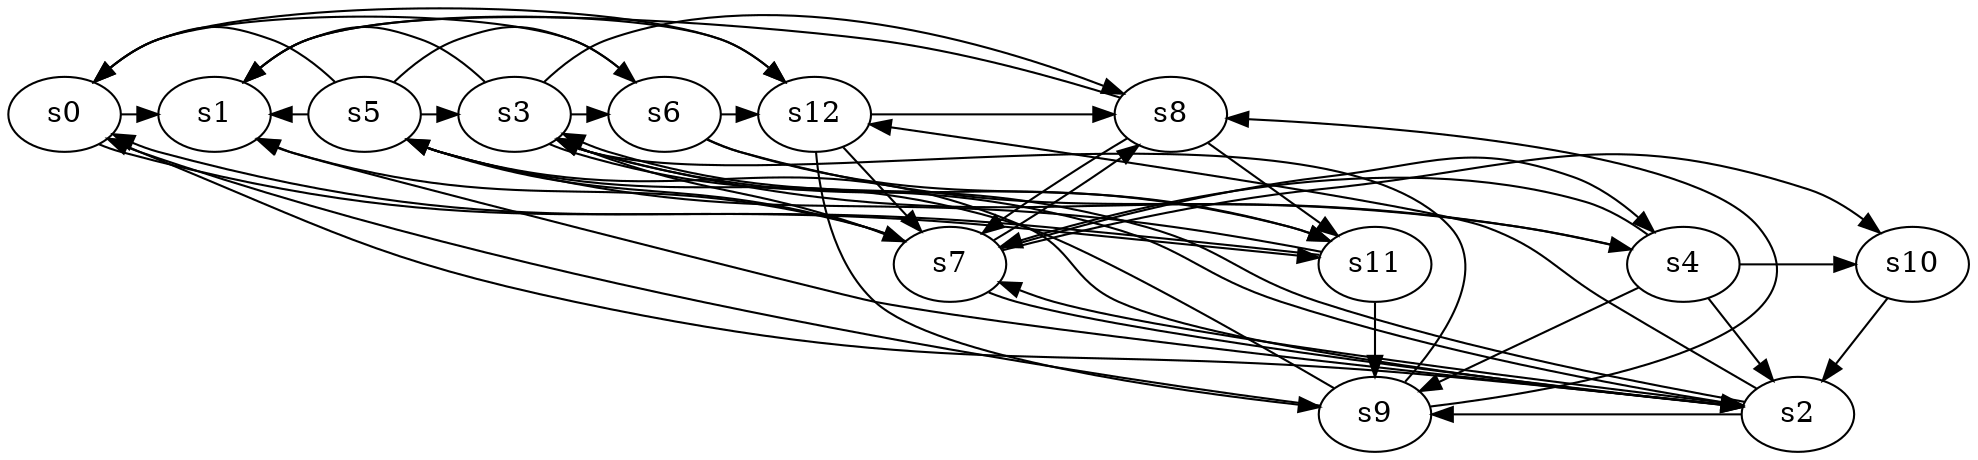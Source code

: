 digraph game_0720_complex_13 {
    s0 [name="s0", player=0, target=1];
    s1 [name="s1", player=1];
    s2 [name="s2", player=1];
    s3 [name="s3", player=0];
    s4 [name="s4", player=1];
    s5 [name="s5", player=0];
    s6 [name="s6", player=1];
    s7 [name="s7", player=1, target=1];
    s8 [name="s8", player=0];
    s9 [name="s9", player=0];
    s10 [name="s10", player=1, target=1];
    s11 [name="s11", player=0];
    s12 [name="s12", player=0];

    s0 -> s1 [constraint="time % 2 == 1 && time % 4 == 1"];
    s0 -> s2 [constraint="time % 2 == 1"];
    s0 -> s11 [constraint="time % 4 == 2"];
    s0 -> s12 [constraint="!(time % 2 == 1)"];
    s1 -> s12 [constraint="!(time % 4 == 3)"];
    s2 -> s1 [constraint="time % 4 == 0 && time % 5 == 0"];
    s2 -> s3 [constraint="time % 2 == 0 && time % 3 == 1"];
    s2 -> s7 [constraint="!(time % 2 == 1)"];
    s2 -> s9 [constraint="time == 1 || time == 4 || time == 14 || time == 17"];
    s2 -> s12 [constraint="time == 0 || time == 6 || time == 10 || time == 14 || time == 20"];
    s3 -> s1 [constraint="time % 4 == 1 || time % 4 == 2"];
    s3 -> s2 [constraint="time % 4 == 2 || time % 2 == 1"];
    s3 -> s6 [constraint="time % 5 == 4 || time % 4 == 0"];
    s3 -> s8 [constraint="time == 8 || time == 17"];
    s3 -> s11 [constraint="time % 7 == 3"];
    s4 -> s2;
    s4 -> s3 [constraint="time % 4 == 1 && time % 5 == 2"];
    s4 -> s7 [constraint="time == 0 || time == 8 || time == 9 || time == 14 || time == 19"];
    s4 -> s9;
    s4 -> s10 [constraint="time % 7 == 0"];
    s5 -> s0 [constraint="time % 4 == 1 && time % 4 == 2"];
    s5 -> s1 [constraint="time % 3 == 2 || time % 5 == 1"];
    s5 -> s2 [constraint="time == 2 || time == 10"];
    s5 -> s3 [constraint="!(time % 4 == 3)"];
    s5 -> s6 [constraint="time % 2 == 1 || time % 4 == 1"];
    s5 -> s7 [constraint="time % 2 == 1 || time % 3 == 0"];
    s6 -> s0 [constraint="time % 2 == 1 && time % 5 == 0"];
    s6 -> s4 [constraint="time % 3 == 2"];
    s6 -> s11 [constraint="time == 6 || time == 8 || time == 9 || time == 21"];
    s6 -> s12 [constraint="time == 11 || time == 16"];
    s7 -> s1 [constraint="time % 6 == 0"];
    s7 -> s2 [constraint="time % 8 == 0"];
    s7 -> s3 [constraint="time == 0 || time == 2 || time == 9 || time == 12"];
    s7 -> s4 [constraint="time % 3 == 2 && time % 4 == 0"];
    s7 -> s8 [constraint="time % 2 == 0"];
    s7 -> s10 [constraint="time == 16 || time == 20 || time == 24"];
    s8 -> s1 [constraint="time % 2 == 1 || time % 3 == 2"];
    s8 -> s7;
    s8 -> s11;
    s9 -> s0 [constraint="time == 12"];
    s9 -> s3 [constraint="time % 5 == 2 || time % 3 == 2"];
    s9 -> s5 [constraint="time % 2 == 0 || time % 2 == 0"];
    s9 -> s8 [constraint="time % 5 == 2 || time % 5 == 3"];
    s10 -> s2;
    s11 -> s0 [constraint="time % 3 == 1 && time % 4 == 3"];
    s11 -> s5 [constraint="!(time % 2 == 1)"];
    s11 -> s9;
    s12 -> s7;
    s12 -> s8 [constraint="time % 8 == 2"];
    s12 -> s9;
}
